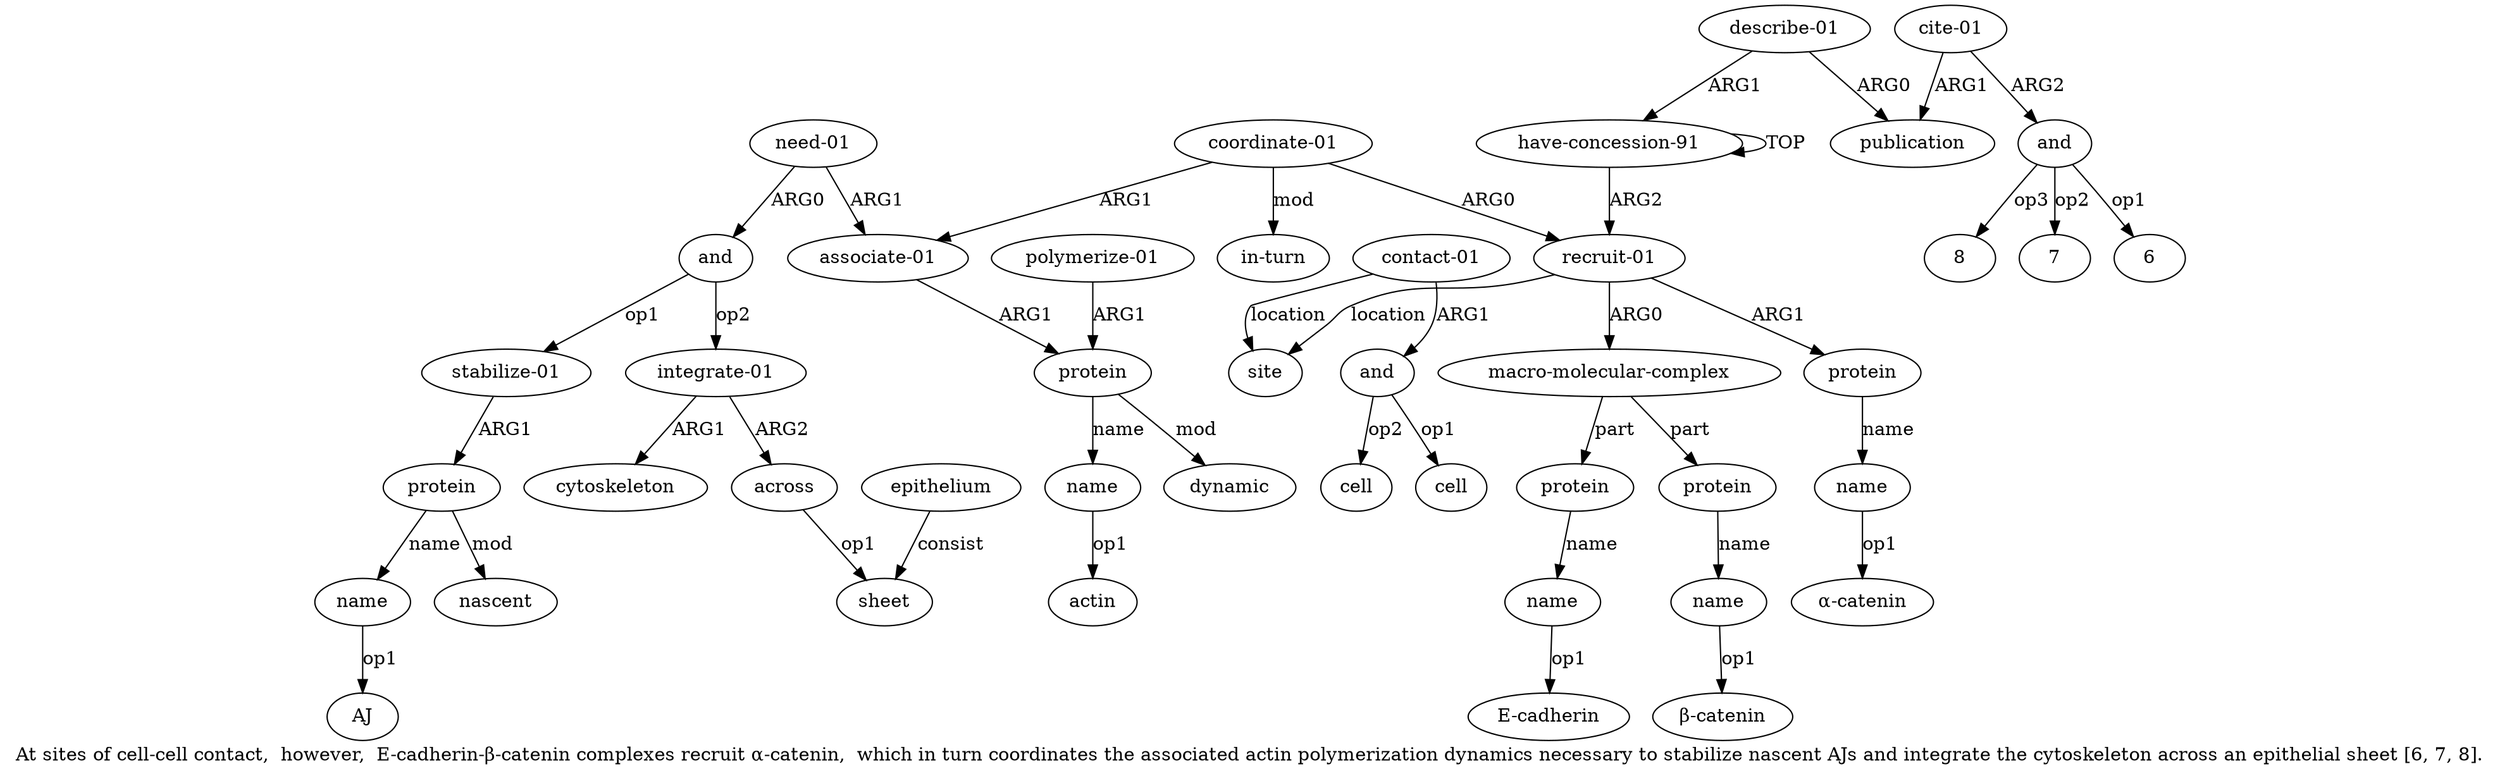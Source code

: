 digraph  {
	graph [label="At sites of cell-cell contact,  however,  E-cadherin-β-catenin complexes recruit α-catenin,  which in turn coordinates the associated \
actin polymerization dynamics necessary to stabilize nascent AJs and integrate the cytoskeleton across an epithelial sheet [6, 7, \
8]."];
	node [label="\N"];
	a20	 [color=black,
		gold_ind=20,
		gold_label="need-01",
		label="need-01",
		test_ind=20,
		test_label="need-01"];
	a21	 [color=black,
		gold_ind=21,
		gold_label=and,
		label=and,
		test_ind=21,
		test_label=and];
	a20 -> a21 [key=0,
	color=black,
	gold_label=ARG0,
	label=ARG0,
	test_label=ARG0];
a15 [color=black,
	gold_ind=15,
	gold_label="associate-01",
	label="associate-01",
	test_ind=15,
	test_label="associate-01"];
a20 -> a15 [key=0,
color=black,
gold_label=ARG1,
label=ARG1,
test_label=ARG1];
a22 [color=black,
gold_ind=22,
gold_label="stabilize-01",
label="stabilize-01",
test_ind=22,
test_label="stabilize-01"];
a21 -> a22 [key=0,
color=black,
gold_label=op1,
label=op1,
test_label=op1];
a26 [color=black,
gold_ind=26,
gold_label="integrate-01",
label="integrate-01",
test_ind=26,
test_label="integrate-01"];
a21 -> a26 [key=0,
color=black,
gold_label=op2,
label=op2,
test_label=op2];
a23 [color=black,
gold_ind=23,
gold_label=protein,
label=protein,
test_ind=23,
test_label=protein];
a22 -> a23 [key=0,
color=black,
gold_label=ARG1,
label=ARG1,
test_label=ARG1];
a24 [color=black,
gold_ind=24,
gold_label=name,
label=name,
test_ind=24,
test_label=name];
a23 -> a24 [key=0,
color=black,
gold_label=name,
label=name,
test_label=name];
a25 [color=black,
gold_ind=25,
gold_label=nascent,
label=nascent,
test_ind=25,
test_label=nascent];
a23 -> a25 [key=0,
color=black,
gold_label=mod,
label=mod,
test_label=mod];
"a24 AJ" [color=black,
gold_ind=-1,
gold_label=AJ,
label=AJ,
test_ind=-1,
test_label=AJ];
a24 -> "a24 AJ" [key=0,
color=black,
gold_label=op1,
label=op1,
test_label=op1];
a27 [color=black,
gold_ind=27,
gold_label=cytoskeleton,
label=cytoskeleton,
test_ind=27,
test_label=cytoskeleton];
a26 -> a27 [key=0,
color=black,
gold_label=ARG1,
label=ARG1,
test_label=ARG1];
a28 [color=black,
gold_ind=28,
gold_label=across,
label=across,
test_ind=28,
test_label=across];
a26 -> a28 [key=0,
color=black,
gold_label=ARG2,
label=ARG2,
test_label=ARG2];
a29 [color=black,
gold_ind=29,
gold_label=sheet,
label=sheet,
test_ind=29,
test_label=sheet];
a28 -> a29 [key=0,
color=black,
gold_label=op1,
label=op1,
test_label=op1];
a31 [color=black,
gold_ind=31,
gold_label="in-turn",
label="in-turn",
test_ind=31,
test_label="in-turn"];
a30 [color=black,
gold_ind=30,
gold_label=epithelium,
label=epithelium,
test_ind=30,
test_label=epithelium];
a30 -> a29 [key=0,
color=black,
gold_label=consist,
label=consist,
test_label=consist];
"a17 actin" [color=black,
gold_ind=-1,
gold_label=actin,
label=actin,
test_ind=-1,
test_label=actin];
a33 [color=black,
gold_ind=33,
gold_label=publication,
label=publication,
test_ind=33,
test_label=publication];
a35 [color=black,
gold_ind=35,
gold_label=and,
label=and,
test_ind=35,
test_label=and];
"a35 8" [color=black,
gold_ind=-1,
gold_label=8,
label=8,
test_ind=-1,
test_label=8];
a35 -> "a35 8" [key=0,
color=black,
gold_label=op3,
label=op3,
test_label=op3];
"a35 7" [color=black,
gold_ind=-1,
gold_label=7,
label=7,
test_ind=-1,
test_label=7];
a35 -> "a35 7" [key=0,
color=black,
gold_label=op2,
label=op2,
test_label=op2];
"a35 6" [color=black,
gold_ind=-1,
gold_label=6,
label=6,
test_ind=-1,
test_label=6];
a35 -> "a35 6" [key=0,
color=black,
gold_label=op1,
label=op1,
test_label=op1];
a34 [color=black,
gold_ind=34,
gold_label="cite-01",
label="cite-01",
test_ind=34,
test_label="cite-01"];
a34 -> a33 [key=0,
color=black,
gold_label=ARG1,
label=ARG1,
test_label=ARG1];
a34 -> a35 [key=0,
color=black,
gold_label=ARG2,
label=ARG2,
test_label=ARG2];
a32 [color=black,
gold_ind=32,
gold_label="describe-01",
label="describe-01",
test_ind=32,
test_label="describe-01"];
a32 -> a33 [key=0,
color=black,
gold_label=ARG0,
label=ARG0,
test_label=ARG0];
a0 [color=black,
gold_ind=0,
gold_label="have-concession-91",
label="have-concession-91",
test_ind=0,
test_label="have-concession-91"];
a32 -> a0 [key=0,
color=black,
gold_label=ARG1,
label=ARG1,
test_label=ARG1];
a16 [color=black,
gold_ind=16,
gold_label=protein,
label=protein,
test_ind=16,
test_label=protein];
a15 -> a16 [key=0,
color=black,
gold_label=ARG1,
label=ARG1,
test_label=ARG1];
a14 [color=black,
gold_ind=14,
gold_label="coordinate-01",
label="coordinate-01",
test_ind=14,
test_label="coordinate-01"];
a14 -> a31 [key=0,
color=black,
gold_label=mod,
label=mod,
test_label=mod];
a14 -> a15 [key=0,
color=black,
gold_label=ARG1,
label=ARG1,
test_label=ARG1];
a1 [color=black,
gold_ind=1,
gold_label="recruit-01",
label="recruit-01",
test_ind=1,
test_label="recruit-01"];
a14 -> a1 [key=0,
color=black,
gold_label=ARG0,
label=ARG0,
test_label=ARG0];
a17 [color=black,
gold_ind=17,
gold_label=name,
label=name,
test_ind=17,
test_label=name];
a17 -> "a17 actin" [key=0,
color=black,
gold_label=op1,
label=op1,
test_label=op1];
a16 -> a17 [key=0,
color=black,
gold_label=name,
label=name,
test_label=name];
a19 [color=black,
gold_ind=19,
gold_label=dynamic,
label=dynamic,
test_ind=19,
test_label=dynamic];
a16 -> a19 [key=0,
color=black,
gold_label=mod,
label=mod,
test_label=mod];
a11 [color=black,
gold_ind=11,
gold_label=and,
label=and,
test_ind=11,
test_label=and];
a13 [color=black,
gold_ind=13,
gold_label=cell,
label=cell,
test_ind=13,
test_label=cell];
a11 -> a13 [key=0,
color=black,
gold_label=op2,
label=op2,
test_label=op2];
a12 [color=black,
gold_ind=12,
gold_label=cell,
label=cell,
test_ind=12,
test_label=cell];
a11 -> a12 [key=0,
color=black,
gold_label=op1,
label=op1,
test_label=op1];
a10 [color=black,
gold_ind=10,
gold_label="contact-01",
label="contact-01",
test_ind=10,
test_label="contact-01"];
a10 -> a11 [key=0,
color=black,
gold_label=ARG1,
label=ARG1,
test_label=ARG1];
a9 [color=black,
gold_ind=9,
gold_label=site,
label=site,
test_ind=9,
test_label=site];
a10 -> a9 [key=0,
color=black,
gold_label=location,
label=location,
test_label=location];
a18 [color=black,
gold_ind=18,
gold_label="polymerize-01",
label="polymerize-01",
test_ind=18,
test_label="polymerize-01"];
a18 -> a16 [key=0,
color=black,
gold_label=ARG1,
label=ARG1,
test_label=ARG1];
a2 [color=black,
gold_ind=2,
gold_label="macro-molecular-complex",
label="macro-molecular-complex",
test_ind=2,
test_label="macro-molecular-complex"];
a1 -> a2 [key=0,
color=black,
gold_label=ARG0,
label=ARG0,
test_label=ARG0];
a7 [color=black,
gold_ind=7,
gold_label=protein,
label=protein,
test_ind=7,
test_label=protein];
a1 -> a7 [key=0,
color=black,
gold_label=ARG1,
label=ARG1,
test_label=ARG1];
a1 -> a9 [key=0,
color=black,
gold_label=location,
label=location,
test_label=location];
a0 -> a1 [key=0,
color=black,
gold_label=ARG2,
label=ARG2,
test_label=ARG2];
a0 -> a0 [key=0,
color=black,
gold_label=TOP,
label=TOP,
test_label=TOP];
a3 [color=black,
gold_ind=3,
gold_label=protein,
label=protein,
test_ind=3,
test_label=protein];
a4 [color=black,
gold_ind=4,
gold_label=name,
label=name,
test_ind=4,
test_label=name];
a3 -> a4 [key=0,
color=black,
gold_label=name,
label=name,
test_label=name];
a2 -> a3 [key=0,
color=black,
gold_label=part,
label=part,
test_label=part];
a5 [color=black,
gold_ind=5,
gold_label=protein,
label=protein,
test_ind=5,
test_label=protein];
a2 -> a5 [key=0,
color=black,
gold_label=part,
label=part,
test_label=part];
a6 [color=black,
gold_ind=6,
gold_label=name,
label=name,
test_ind=6,
test_label=name];
a5 -> a6 [key=0,
color=black,
gold_label=name,
label=name,
test_label=name];
"a4 E-cadherin" [color=black,
gold_ind=-1,
gold_label="E-cadherin",
label="E-cadherin",
test_ind=-1,
test_label="E-cadherin"];
a4 -> "a4 E-cadherin" [key=0,
color=black,
gold_label=op1,
label=op1,
test_label=op1];
a8 [color=black,
gold_ind=8,
gold_label=name,
label=name,
test_ind=8,
test_label=name];
a7 -> a8 [key=0,
color=black,
gold_label=name,
label=name,
test_label=name];
"a6 β-catenin" [color=black,
gold_ind=-1,
gold_label="β-catenin",
label="β-catenin",
test_ind=-1,
test_label="β-catenin"];
a6 -> "a6 β-catenin" [key=0,
color=black,
gold_label=op1,
label=op1,
test_label=op1];
"a8 α-catenin" [color=black,
gold_ind=-1,
gold_label="α-catenin",
label="α-catenin",
test_ind=-1,
test_label="α-catenin"];
a8 -> "a8 α-catenin" [key=0,
color=black,
gold_label=op1,
label=op1,
test_label=op1];
}
